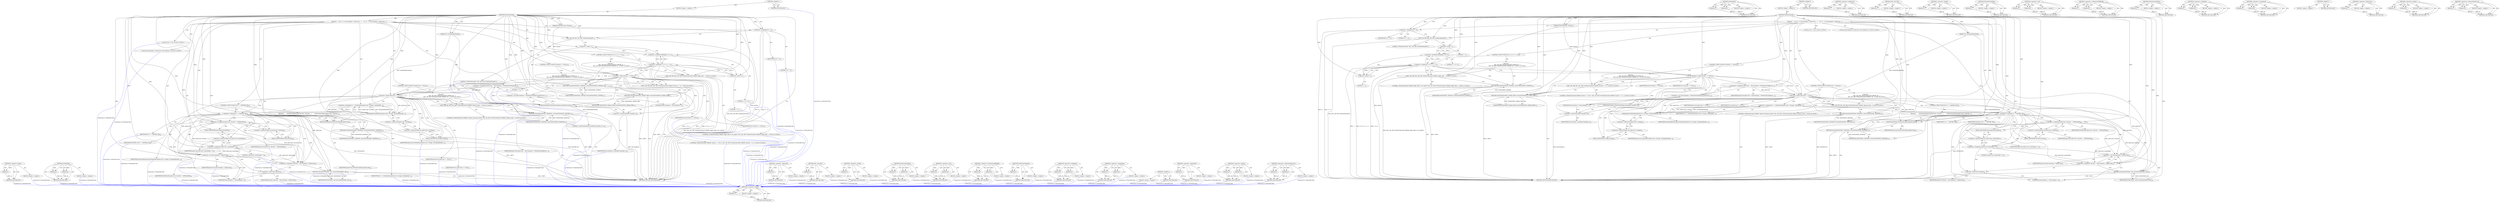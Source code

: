 digraph "&lt;operator&gt;.indirectFieldAccess" {
vulnerable_146 [label=<(METHOD,&lt;operator&gt;.minus)>];
vulnerable_147 [label=<(PARAM,p1)>];
vulnerable_148 [label=<(BLOCK,&lt;empty&gt;,&lt;empty&gt;)>];
vulnerable_149 [label=<(METHOD_RETURN,ANY)>];
vulnerable_168 [label=<(METHOD,h264bsdInit)>];
vulnerable_169 [label=<(PARAM,p1)>];
vulnerable_170 [label=<(PARAM,p2)>];
vulnerable_171 [label=<(BLOCK,&lt;empty&gt;,&lt;empty&gt;)>];
vulnerable_172 [label=<(METHOD_RETURN,ANY)>];
vulnerable_6 [label=<(METHOD,&lt;global&gt;)<SUB>1</SUB>>];
vulnerable_7 [label=<(BLOCK,&lt;empty&gt;,&lt;empty&gt;)<SUB>1</SUB>>];
vulnerable_8 [label=<(METHOD,H264SwDecInit)<SUB>1</SUB>>];
vulnerable_9 [label=<(PARAM,H264SwDecInst *decInst)<SUB>1</SUB>>];
vulnerable_10 [label=<(PARAM,u32 noOutputReordering)<SUB>1</SUB>>];
vulnerable_11 [label=<(BLOCK,{
    u32 rv = 0;

 decContainer_t *pDecCont;

...,{
    u32 rv = 0;

 decContainer_t *pDecCont;

...)<SUB>2</SUB>>];
vulnerable_12 [label="<(LOCAL,u32 rv: u32)<SUB>3</SUB>>"];
vulnerable_13 [label=<(&lt;operator&gt;.assignment,rv = 0)<SUB>3</SUB>>];
vulnerable_14 [label=<(IDENTIFIER,rv,rv = 0)<SUB>3</SUB>>];
vulnerable_15 [label=<(LITERAL,0,rv = 0)<SUB>3</SUB>>];
vulnerable_16 [label="<(LOCAL,decContainer_t* pDecCont: decContainer_t*)<SUB>5</SUB>>"];
vulnerable_17 [label=<(DEC_API_TRC,DEC_API_TRC(&quot;H264SwDecInit#&quot;))<SUB>7</SUB>>];
vulnerable_18 [label=<(LITERAL,&quot;H264SwDecInit#&quot;,DEC_API_TRC(&quot;H264SwDecInit#&quot;))<SUB>7</SUB>>];
vulnerable_19 [label=<(CONTROL_STRUCTURE,IF,if (((-1)&gt;&gt;1) != (-1)))<SUB>11</SUB>>];
vulnerable_20 [label=<(&lt;operator&gt;.notEquals,((-1)&gt;&gt;1) != (-1))<SUB>11</SUB>>];
vulnerable_21 [label=<(&lt;operator&gt;.arithmeticShiftRight,(-1)&gt;&gt;1)<SUB>11</SUB>>];
vulnerable_22 [label=<(&lt;operator&gt;.minus,-1)<SUB>11</SUB>>];
vulnerable_23 [label=<(LITERAL,1,-1)<SUB>11</SUB>>];
vulnerable_24 [label=<(LITERAL,1,(-1)&gt;&gt;1)<SUB>11</SUB>>];
vulnerable_25 [label=<(&lt;operator&gt;.minus,-1)<SUB>11</SUB>>];
vulnerable_26 [label=<(LITERAL,1,-1)<SUB>11</SUB>>];
vulnerable_27 [label="<(BLOCK,{
        DEC_API_TRC(&quot;H264SwDecInit# ERROR: Ri...,{
        DEC_API_TRC(&quot;H264SwDecInit# ERROR: Ri...)<SUB>12</SUB>>"];
vulnerable_28 [label="<(DEC_API_TRC,DEC_API_TRC(&quot;H264SwDecInit# ERROR: Right shift ...)<SUB>13</SUB>>"];
vulnerable_29 [label="<(LITERAL,&quot;H264SwDecInit# ERROR: Right shift is not signed&quot;,DEC_API_TRC(&quot;H264SwDecInit# ERROR: Right shift ...)<SUB>13</SUB>>"];
vulnerable_30 [label=<(RETURN,return(H264SWDEC_INITFAIL);,return(H264SWDEC_INITFAIL);)<SUB>14</SUB>>];
vulnerable_31 [label=<(IDENTIFIER,H264SWDEC_INITFAIL,return(H264SWDEC_INITFAIL);)<SUB>14</SUB>>];
vulnerable_32 [label=<(CONTROL_STRUCTURE,IF,if (decInst == NULL))<SUB>18</SUB>>];
vulnerable_33 [label=<(&lt;operator&gt;.equals,decInst == NULL)<SUB>18</SUB>>];
vulnerable_34 [label=<(IDENTIFIER,decInst,decInst == NULL)<SUB>18</SUB>>];
vulnerable_35 [label=<(IDENTIFIER,NULL,decInst == NULL)<SUB>18</SUB>>];
vulnerable_36 [label="<(BLOCK,{
        DEC_API_TRC(&quot;H264SwDecInit# ERROR: de...,{
        DEC_API_TRC(&quot;H264SwDecInit# ERROR: de...)<SUB>19</SUB>>"];
vulnerable_37 [label="<(DEC_API_TRC,DEC_API_TRC(&quot;H264SwDecInit# ERROR: decInst == N...)<SUB>20</SUB>>"];
vulnerable_38 [label="<(LITERAL,&quot;H264SwDecInit# ERROR: decInst == NULL&quot;,DEC_API_TRC(&quot;H264SwDecInit# ERROR: decInst == N...)<SUB>20</SUB>>"];
vulnerable_39 [label=<(RETURN,return(H264SWDEC_PARAM_ERR);,return(H264SWDEC_PARAM_ERR);)<SUB>22</SUB>>];
vulnerable_40 [label=<(IDENTIFIER,H264SWDEC_PARAM_ERR,return(H264SWDEC_PARAM_ERR);)<SUB>22</SUB>>];
vulnerable_41 [label=<(&lt;operator&gt;.assignment,pDecCont = (decContainer_t *)H264SwDecMalloc(si...)<SUB>25</SUB>>];
vulnerable_42 [label=<(IDENTIFIER,pDecCont,pDecCont = (decContainer_t *)H264SwDecMalloc(si...)<SUB>25</SUB>>];
vulnerable_43 [label=<(&lt;operator&gt;.cast,(decContainer_t *)H264SwDecMalloc(sizeof(decCon...)<SUB>25</SUB>>];
vulnerable_44 [label=<(UNKNOWN,decContainer_t *,decContainer_t *)<SUB>25</SUB>>];
vulnerable_45 [label=<(H264SwDecMalloc,H264SwDecMalloc(sizeof(decContainer_t)))<SUB>25</SUB>>];
vulnerable_46 [label=<(&lt;operator&gt;.sizeOf,sizeof(decContainer_t))<SUB>25</SUB>>];
vulnerable_47 [label=<(IDENTIFIER,decContainer_t,sizeof(decContainer_t))<SUB>25</SUB>>];
vulnerable_48 [label=<(CONTROL_STRUCTURE,IF,if (pDecCont == NULL))<SUB>27</SUB>>];
vulnerable_49 [label=<(&lt;operator&gt;.equals,pDecCont == NULL)<SUB>27</SUB>>];
vulnerable_50 [label=<(IDENTIFIER,pDecCont,pDecCont == NULL)<SUB>27</SUB>>];
vulnerable_51 [label=<(IDENTIFIER,NULL,pDecCont == NULL)<SUB>27</SUB>>];
vulnerable_52 [label="<(BLOCK,{
        DEC_API_TRC(&quot;H264SwDecInit# ERROR: Me...,{
        DEC_API_TRC(&quot;H264SwDecInit# ERROR: Me...)<SUB>28</SUB>>"];
vulnerable_53 [label="<(DEC_API_TRC,DEC_API_TRC(&quot;H264SwDecInit# ERROR: Memory alloc...)<SUB>29</SUB>>"];
vulnerable_54 [label="<(LITERAL,&quot;H264SwDecInit# ERROR: Memory allocation failed&quot;,DEC_API_TRC(&quot;H264SwDecInit# ERROR: Memory alloc...)<SUB>29</SUB>>"];
vulnerable_55 [label=<(RETURN,return(H264SWDEC_MEMFAIL);,return(H264SWDEC_MEMFAIL);)<SUB>30</SUB>>];
vulnerable_56 [label=<(IDENTIFIER,H264SWDEC_MEMFAIL,return(H264SWDEC_MEMFAIL);)<SUB>30</SUB>>];
vulnerable_57 [label=<(&lt;operator&gt;.assignment,rv = h264bsdInit(&amp;pDecCont-&gt;storage, noOutputRe...)<SUB>39</SUB>>];
vulnerable_58 [label=<(IDENTIFIER,rv,rv = h264bsdInit(&amp;pDecCont-&gt;storage, noOutputRe...)<SUB>39</SUB>>];
vulnerable_59 [label=<(h264bsdInit,h264bsdInit(&amp;pDecCont-&gt;storage, noOutputReorder...)<SUB>39</SUB>>];
vulnerable_60 [label=<(&lt;operator&gt;.addressOf,&amp;pDecCont-&gt;storage)<SUB>39</SUB>>];
vulnerable_61 [label=<(&lt;operator&gt;.indirectFieldAccess,pDecCont-&gt;storage)<SUB>39</SUB>>];
vulnerable_62 [label=<(IDENTIFIER,pDecCont,h264bsdInit(&amp;pDecCont-&gt;storage, noOutputReorder...)<SUB>39</SUB>>];
vulnerable_63 [label=<(FIELD_IDENTIFIER,storage,storage)<SUB>39</SUB>>];
vulnerable_64 [label=<(IDENTIFIER,noOutputReordering,h264bsdInit(&amp;pDecCont-&gt;storage, noOutputReorder...)<SUB>39</SUB>>];
vulnerable_65 [label=<(CONTROL_STRUCTURE,IF,if (rv != HANTRO_OK))<SUB>40</SUB>>];
vulnerable_66 [label=<(&lt;operator&gt;.notEquals,rv != HANTRO_OK)<SUB>40</SUB>>];
vulnerable_67 [label=<(IDENTIFIER,rv,rv != HANTRO_OK)<SUB>40</SUB>>];
vulnerable_68 [label=<(IDENTIFIER,HANTRO_OK,rv != HANTRO_OK)<SUB>40</SUB>>];
vulnerable_69 [label=<(BLOCK,{
        H264SwDecRelease(pDecCont);
 return(H...,{
        H264SwDecRelease(pDecCont);
 return(H...)<SUB>41</SUB>>];
vulnerable_70 [label=<(H264SwDecRelease,H264SwDecRelease(pDecCont))<SUB>42</SUB>>];
vulnerable_71 [label=<(IDENTIFIER,pDecCont,H264SwDecRelease(pDecCont))<SUB>42</SUB>>];
vulnerable_72 [label=<(RETURN,return(H264SWDEC_MEMFAIL);,return(H264SWDEC_MEMFAIL);)<SUB>43</SUB>>];
vulnerable_73 [label=<(IDENTIFIER,H264SWDEC_MEMFAIL,return(H264SWDEC_MEMFAIL);)<SUB>43</SUB>>];
vulnerable_74 [label=<(&lt;operator&gt;.assignment,pDecCont-&gt;decStat  = INITIALIZED)<SUB>46</SUB>>];
vulnerable_75 [label=<(&lt;operator&gt;.indirectFieldAccess,pDecCont-&gt;decStat)<SUB>46</SUB>>];
vulnerable_76 [label=<(IDENTIFIER,pDecCont,pDecCont-&gt;decStat  = INITIALIZED)<SUB>46</SUB>>];
vulnerable_77 [label=<(FIELD_IDENTIFIER,decStat,decStat)<SUB>46</SUB>>];
vulnerable_78 [label=<(IDENTIFIER,INITIALIZED,pDecCont-&gt;decStat  = INITIALIZED)<SUB>46</SUB>>];
vulnerable_79 [label=<(&lt;operator&gt;.assignment,pDecCont-&gt;picNumber = 0)<SUB>47</SUB>>];
vulnerable_80 [label=<(&lt;operator&gt;.indirectFieldAccess,pDecCont-&gt;picNumber)<SUB>47</SUB>>];
vulnerable_81 [label=<(IDENTIFIER,pDecCont,pDecCont-&gt;picNumber = 0)<SUB>47</SUB>>];
vulnerable_82 [label=<(FIELD_IDENTIFIER,picNumber,picNumber)<SUB>47</SUB>>];
vulnerable_83 [label=<(LITERAL,0,pDecCont-&gt;picNumber = 0)<SUB>47</SUB>>];
vulnerable_84 [label=<(&lt;operator&gt;.assignment,*decInst = (decContainer_t *)pDecCont)<SUB>54</SUB>>];
vulnerable_85 [label=<(&lt;operator&gt;.indirection,*decInst)<SUB>54</SUB>>];
vulnerable_86 [label=<(IDENTIFIER,decInst,*decInst = (decContainer_t *)pDecCont)<SUB>54</SUB>>];
vulnerable_87 [label=<(&lt;operator&gt;.cast,(decContainer_t *)pDecCont)<SUB>54</SUB>>];
vulnerable_88 [label=<(UNKNOWN,decContainer_t *,decContainer_t *)<SUB>54</SUB>>];
vulnerable_89 [label=<(IDENTIFIER,pDecCont,(decContainer_t *)pDecCont)<SUB>54</SUB>>];
vulnerable_90 [label=<(RETURN,return(H264SWDEC_OK);,return(H264SWDEC_OK);)<SUB>56</SUB>>];
vulnerable_91 [label=<(IDENTIFIER,H264SWDEC_OK,return(H264SWDEC_OK);)<SUB>56</SUB>>];
vulnerable_92 [label=<(METHOD_RETURN,H264SwDecRet)<SUB>1</SUB>>];
vulnerable_94 [label=<(METHOD_RETURN,ANY)<SUB>1</SUB>>];
vulnerable_173 [label=<(METHOD,&lt;operator&gt;.addressOf)>];
vulnerable_174 [label=<(PARAM,p1)>];
vulnerable_175 [label=<(BLOCK,&lt;empty&gt;,&lt;empty&gt;)>];
vulnerable_176 [label=<(METHOD_RETURN,ANY)>];
vulnerable_132 [label=<(METHOD,DEC_API_TRC)>];
vulnerable_133 [label=<(PARAM,p1)>];
vulnerable_134 [label=<(BLOCK,&lt;empty&gt;,&lt;empty&gt;)>];
vulnerable_135 [label=<(METHOD_RETURN,ANY)>];
vulnerable_164 [label=<(METHOD,&lt;operator&gt;.sizeOf)>];
vulnerable_165 [label=<(PARAM,p1)>];
vulnerable_166 [label=<(BLOCK,&lt;empty&gt;,&lt;empty&gt;)>];
vulnerable_167 [label=<(METHOD_RETURN,ANY)>];
vulnerable_160 [label=<(METHOD,H264SwDecMalloc)>];
vulnerable_161 [label=<(PARAM,p1)>];
vulnerable_162 [label=<(BLOCK,&lt;empty&gt;,&lt;empty&gt;)>];
vulnerable_163 [label=<(METHOD_RETURN,ANY)>];
vulnerable_155 [label=<(METHOD,&lt;operator&gt;.cast)>];
vulnerable_156 [label=<(PARAM,p1)>];
vulnerable_157 [label=<(PARAM,p2)>];
vulnerable_158 [label=<(BLOCK,&lt;empty&gt;,&lt;empty&gt;)>];
vulnerable_159 [label=<(METHOD_RETURN,ANY)>];
vulnerable_141 [label=<(METHOD,&lt;operator&gt;.arithmeticShiftRight)>];
vulnerable_142 [label=<(PARAM,p1)>];
vulnerable_143 [label=<(PARAM,p2)>];
vulnerable_144 [label=<(BLOCK,&lt;empty&gt;,&lt;empty&gt;)>];
vulnerable_145 [label=<(METHOD_RETURN,ANY)>];
vulnerable_182 [label=<(METHOD,H264SwDecRelease)>];
vulnerable_183 [label=<(PARAM,p1)>];
vulnerable_184 [label=<(BLOCK,&lt;empty&gt;,&lt;empty&gt;)>];
vulnerable_185 [label=<(METHOD_RETURN,ANY)>];
vulnerable_136 [label=<(METHOD,&lt;operator&gt;.notEquals)>];
vulnerable_137 [label=<(PARAM,p1)>];
vulnerable_138 [label=<(PARAM,p2)>];
vulnerable_139 [label=<(BLOCK,&lt;empty&gt;,&lt;empty&gt;)>];
vulnerable_140 [label=<(METHOD_RETURN,ANY)>];
vulnerable_127 [label=<(METHOD,&lt;operator&gt;.assignment)>];
vulnerable_128 [label=<(PARAM,p1)>];
vulnerable_129 [label=<(PARAM,p2)>];
vulnerable_130 [label=<(BLOCK,&lt;empty&gt;,&lt;empty&gt;)>];
vulnerable_131 [label=<(METHOD_RETURN,ANY)>];
vulnerable_121 [label=<(METHOD,&lt;global&gt;)<SUB>1</SUB>>];
vulnerable_122 [label=<(BLOCK,&lt;empty&gt;,&lt;empty&gt;)>];
vulnerable_123 [label=<(METHOD_RETURN,ANY)>];
vulnerable_186 [label=<(METHOD,&lt;operator&gt;.indirection)>];
vulnerable_187 [label=<(PARAM,p1)>];
vulnerable_188 [label=<(BLOCK,&lt;empty&gt;,&lt;empty&gt;)>];
vulnerable_189 [label=<(METHOD_RETURN,ANY)>];
vulnerable_150 [label=<(METHOD,&lt;operator&gt;.equals)>];
vulnerable_151 [label=<(PARAM,p1)>];
vulnerable_152 [label=<(PARAM,p2)>];
vulnerable_153 [label=<(BLOCK,&lt;empty&gt;,&lt;empty&gt;)>];
vulnerable_154 [label=<(METHOD_RETURN,ANY)>];
vulnerable_177 [label=<(METHOD,&lt;operator&gt;.indirectFieldAccess)>];
vulnerable_178 [label=<(PARAM,p1)>];
vulnerable_179 [label=<(PARAM,p2)>];
vulnerable_180 [label=<(BLOCK,&lt;empty&gt;,&lt;empty&gt;)>];
vulnerable_181 [label=<(METHOD_RETURN,ANY)>];
fixed_147 [label=<(METHOD,&lt;operator&gt;.minus)>];
fixed_148 [label=<(PARAM,p1)>];
fixed_149 [label=<(BLOCK,&lt;empty&gt;,&lt;empty&gt;)>];
fixed_150 [label=<(METHOD_RETURN,ANY)>];
fixed_170 [label=<(METHOD,h264bsdInit)>];
fixed_171 [label=<(PARAM,p1)>];
fixed_172 [label=<(PARAM,p2)>];
fixed_173 [label=<(BLOCK,&lt;empty&gt;,&lt;empty&gt;)>];
fixed_174 [label=<(METHOD_RETURN,ANY)>];
fixed_6 [label=<(METHOD,&lt;global&gt;)<SUB>1</SUB>>];
fixed_7 [label=<(BLOCK,&lt;empty&gt;,&lt;empty&gt;)<SUB>1</SUB>>];
fixed_8 [label=<(METHOD,H264SwDecInit)<SUB>1</SUB>>];
fixed_9 [label=<(PARAM,H264SwDecInst *decInst)<SUB>1</SUB>>];
fixed_10 [label=<(PARAM,u32 noOutputReordering)<SUB>1</SUB>>];
fixed_11 [label=<(BLOCK,{
    u32 rv = 0;

 decContainer_t *pDecCont;

...,{
    u32 rv = 0;

 decContainer_t *pDecCont;

...)<SUB>2</SUB>>];
fixed_12 [label="<(LOCAL,u32 rv: u32)<SUB>3</SUB>>"];
fixed_13 [label=<(&lt;operator&gt;.assignment,rv = 0)<SUB>3</SUB>>];
fixed_14 [label=<(IDENTIFIER,rv,rv = 0)<SUB>3</SUB>>];
fixed_15 [label=<(LITERAL,0,rv = 0)<SUB>3</SUB>>];
fixed_16 [label="<(LOCAL,decContainer_t* pDecCont: decContainer_t*)<SUB>5</SUB>>"];
fixed_17 [label=<(DEC_API_TRC,DEC_API_TRC(&quot;H264SwDecInit#&quot;))<SUB>7</SUB>>];
fixed_18 [label=<(LITERAL,&quot;H264SwDecInit#&quot;,DEC_API_TRC(&quot;H264SwDecInit#&quot;))<SUB>7</SUB>>];
fixed_19 [label=<(CONTROL_STRUCTURE,IF,if (((-1)&gt;&gt;1) != (-1)))<SUB>11</SUB>>];
fixed_20 [label=<(&lt;operator&gt;.notEquals,((-1)&gt;&gt;1) != (-1))<SUB>11</SUB>>];
fixed_21 [label=<(&lt;operator&gt;.arithmeticShiftRight,(-1)&gt;&gt;1)<SUB>11</SUB>>];
fixed_22 [label=<(&lt;operator&gt;.minus,-1)<SUB>11</SUB>>];
fixed_23 [label=<(LITERAL,1,-1)<SUB>11</SUB>>];
fixed_24 [label=<(LITERAL,1,(-1)&gt;&gt;1)<SUB>11</SUB>>];
fixed_25 [label=<(&lt;operator&gt;.minus,-1)<SUB>11</SUB>>];
fixed_26 [label=<(LITERAL,1,-1)<SUB>11</SUB>>];
fixed_27 [label="<(BLOCK,{
        DEC_API_TRC(&quot;H264SwDecInit# ERROR: Ri...,{
        DEC_API_TRC(&quot;H264SwDecInit# ERROR: Ri...)<SUB>12</SUB>>"];
fixed_28 [label="<(DEC_API_TRC,DEC_API_TRC(&quot;H264SwDecInit# ERROR: Right shift ...)<SUB>13</SUB>>"];
fixed_29 [label="<(LITERAL,&quot;H264SwDecInit# ERROR: Right shift is not signed&quot;,DEC_API_TRC(&quot;H264SwDecInit# ERROR: Right shift ...)<SUB>13</SUB>>"];
fixed_30 [label=<(RETURN,return(H264SWDEC_INITFAIL);,return(H264SWDEC_INITFAIL);)<SUB>14</SUB>>];
fixed_31 [label=<(IDENTIFIER,H264SWDEC_INITFAIL,return(H264SWDEC_INITFAIL);)<SUB>14</SUB>>];
fixed_32 [label=<(CONTROL_STRUCTURE,IF,if (decInst == NULL))<SUB>18</SUB>>];
fixed_33 [label=<(&lt;operator&gt;.equals,decInst == NULL)<SUB>18</SUB>>];
fixed_34 [label=<(IDENTIFIER,decInst,decInst == NULL)<SUB>18</SUB>>];
fixed_35 [label=<(IDENTIFIER,NULL,decInst == NULL)<SUB>18</SUB>>];
fixed_36 [label="<(BLOCK,{
        DEC_API_TRC(&quot;H264SwDecInit# ERROR: de...,{
        DEC_API_TRC(&quot;H264SwDecInit# ERROR: de...)<SUB>19</SUB>>"];
fixed_37 [label="<(DEC_API_TRC,DEC_API_TRC(&quot;H264SwDecInit# ERROR: decInst == N...)<SUB>20</SUB>>"];
fixed_38 [label="<(LITERAL,&quot;H264SwDecInit# ERROR: decInst == NULL&quot;,DEC_API_TRC(&quot;H264SwDecInit# ERROR: decInst == N...)<SUB>20</SUB>>"];
fixed_39 [label=<(RETURN,return(H264SWDEC_PARAM_ERR);,return(H264SWDEC_PARAM_ERR);)<SUB>22</SUB>>];
fixed_40 [label=<(IDENTIFIER,H264SWDEC_PARAM_ERR,return(H264SWDEC_PARAM_ERR);)<SUB>22</SUB>>];
fixed_41 [label=<(&lt;operator&gt;.assignment,pDecCont = (decContainer_t *)H264SwDecMalloc(si...)<SUB>25</SUB>>];
fixed_42 [label=<(IDENTIFIER,pDecCont,pDecCont = (decContainer_t *)H264SwDecMalloc(si...)<SUB>25</SUB>>];
fixed_43 [label=<(&lt;operator&gt;.cast,(decContainer_t *)H264SwDecMalloc(sizeof(decCon...)<SUB>25</SUB>>];
fixed_44 [label=<(UNKNOWN,decContainer_t *,decContainer_t *)<SUB>25</SUB>>];
fixed_45 [label=<(H264SwDecMalloc,H264SwDecMalloc(sizeof(decContainer_t), 1))<SUB>25</SUB>>];
fixed_46 [label=<(&lt;operator&gt;.sizeOf,sizeof(decContainer_t))<SUB>25</SUB>>];
fixed_47 [label=<(IDENTIFIER,decContainer_t,sizeof(decContainer_t))<SUB>25</SUB>>];
fixed_48 [label=<(LITERAL,1,H264SwDecMalloc(sizeof(decContainer_t), 1))<SUB>25</SUB>>];
fixed_49 [label=<(CONTROL_STRUCTURE,IF,if (pDecCont == NULL))<SUB>27</SUB>>];
fixed_50 [label=<(&lt;operator&gt;.equals,pDecCont == NULL)<SUB>27</SUB>>];
fixed_51 [label=<(IDENTIFIER,pDecCont,pDecCont == NULL)<SUB>27</SUB>>];
fixed_52 [label=<(IDENTIFIER,NULL,pDecCont == NULL)<SUB>27</SUB>>];
fixed_53 [label="<(BLOCK,{
        DEC_API_TRC(&quot;H264SwDecInit# ERROR: Me...,{
        DEC_API_TRC(&quot;H264SwDecInit# ERROR: Me...)<SUB>28</SUB>>"];
fixed_54 [label="<(DEC_API_TRC,DEC_API_TRC(&quot;H264SwDecInit# ERROR: Memory alloc...)<SUB>29</SUB>>"];
fixed_55 [label="<(LITERAL,&quot;H264SwDecInit# ERROR: Memory allocation failed&quot;,DEC_API_TRC(&quot;H264SwDecInit# ERROR: Memory alloc...)<SUB>29</SUB>>"];
fixed_56 [label=<(RETURN,return(H264SWDEC_MEMFAIL);,return(H264SWDEC_MEMFAIL);)<SUB>30</SUB>>];
fixed_57 [label=<(IDENTIFIER,H264SWDEC_MEMFAIL,return(H264SWDEC_MEMFAIL);)<SUB>30</SUB>>];
fixed_58 [label=<(&lt;operator&gt;.assignment,rv = h264bsdInit(&amp;pDecCont-&gt;storage, noOutputRe...)<SUB>39</SUB>>];
fixed_59 [label=<(IDENTIFIER,rv,rv = h264bsdInit(&amp;pDecCont-&gt;storage, noOutputRe...)<SUB>39</SUB>>];
fixed_60 [label=<(h264bsdInit,h264bsdInit(&amp;pDecCont-&gt;storage, noOutputReorder...)<SUB>39</SUB>>];
fixed_61 [label=<(&lt;operator&gt;.addressOf,&amp;pDecCont-&gt;storage)<SUB>39</SUB>>];
fixed_62 [label=<(&lt;operator&gt;.indirectFieldAccess,pDecCont-&gt;storage)<SUB>39</SUB>>];
fixed_63 [label=<(IDENTIFIER,pDecCont,h264bsdInit(&amp;pDecCont-&gt;storage, noOutputReorder...)<SUB>39</SUB>>];
fixed_64 [label=<(FIELD_IDENTIFIER,storage,storage)<SUB>39</SUB>>];
fixed_65 [label=<(IDENTIFIER,noOutputReordering,h264bsdInit(&amp;pDecCont-&gt;storage, noOutputReorder...)<SUB>39</SUB>>];
fixed_66 [label=<(CONTROL_STRUCTURE,IF,if (rv != HANTRO_OK))<SUB>40</SUB>>];
fixed_67 [label=<(&lt;operator&gt;.notEquals,rv != HANTRO_OK)<SUB>40</SUB>>];
fixed_68 [label=<(IDENTIFIER,rv,rv != HANTRO_OK)<SUB>40</SUB>>];
fixed_69 [label=<(IDENTIFIER,HANTRO_OK,rv != HANTRO_OK)<SUB>40</SUB>>];
fixed_70 [label=<(BLOCK,{
        H264SwDecRelease(pDecCont);
 return(H...,{
        H264SwDecRelease(pDecCont);
 return(H...)<SUB>41</SUB>>];
fixed_71 [label=<(H264SwDecRelease,H264SwDecRelease(pDecCont))<SUB>42</SUB>>];
fixed_72 [label=<(IDENTIFIER,pDecCont,H264SwDecRelease(pDecCont))<SUB>42</SUB>>];
fixed_73 [label=<(RETURN,return(H264SWDEC_MEMFAIL);,return(H264SWDEC_MEMFAIL);)<SUB>43</SUB>>];
fixed_74 [label=<(IDENTIFIER,H264SWDEC_MEMFAIL,return(H264SWDEC_MEMFAIL);)<SUB>43</SUB>>];
fixed_75 [label=<(&lt;operator&gt;.assignment,pDecCont-&gt;decStat  = INITIALIZED)<SUB>46</SUB>>];
fixed_76 [label=<(&lt;operator&gt;.indirectFieldAccess,pDecCont-&gt;decStat)<SUB>46</SUB>>];
fixed_77 [label=<(IDENTIFIER,pDecCont,pDecCont-&gt;decStat  = INITIALIZED)<SUB>46</SUB>>];
fixed_78 [label=<(FIELD_IDENTIFIER,decStat,decStat)<SUB>46</SUB>>];
fixed_79 [label=<(IDENTIFIER,INITIALIZED,pDecCont-&gt;decStat  = INITIALIZED)<SUB>46</SUB>>];
fixed_80 [label=<(&lt;operator&gt;.assignment,pDecCont-&gt;picNumber = 0)<SUB>47</SUB>>];
fixed_81 [label=<(&lt;operator&gt;.indirectFieldAccess,pDecCont-&gt;picNumber)<SUB>47</SUB>>];
fixed_82 [label=<(IDENTIFIER,pDecCont,pDecCont-&gt;picNumber = 0)<SUB>47</SUB>>];
fixed_83 [label=<(FIELD_IDENTIFIER,picNumber,picNumber)<SUB>47</SUB>>];
fixed_84 [label=<(LITERAL,0,pDecCont-&gt;picNumber = 0)<SUB>47</SUB>>];
fixed_85 [label=<(&lt;operator&gt;.assignment,*decInst = (decContainer_t *)pDecCont)<SUB>54</SUB>>];
fixed_86 [label=<(&lt;operator&gt;.indirection,*decInst)<SUB>54</SUB>>];
fixed_87 [label=<(IDENTIFIER,decInst,*decInst = (decContainer_t *)pDecCont)<SUB>54</SUB>>];
fixed_88 [label=<(&lt;operator&gt;.cast,(decContainer_t *)pDecCont)<SUB>54</SUB>>];
fixed_89 [label=<(UNKNOWN,decContainer_t *,decContainer_t *)<SUB>54</SUB>>];
fixed_90 [label=<(IDENTIFIER,pDecCont,(decContainer_t *)pDecCont)<SUB>54</SUB>>];
fixed_91 [label=<(RETURN,return(H264SWDEC_OK);,return(H264SWDEC_OK);)<SUB>56</SUB>>];
fixed_92 [label=<(IDENTIFIER,H264SWDEC_OK,return(H264SWDEC_OK);)<SUB>56</SUB>>];
fixed_93 [label=<(METHOD_RETURN,H264SwDecRet)<SUB>1</SUB>>];
fixed_95 [label=<(METHOD_RETURN,ANY)<SUB>1</SUB>>];
fixed_175 [label=<(METHOD,&lt;operator&gt;.addressOf)>];
fixed_176 [label=<(PARAM,p1)>];
fixed_177 [label=<(BLOCK,&lt;empty&gt;,&lt;empty&gt;)>];
fixed_178 [label=<(METHOD_RETURN,ANY)>];
fixed_133 [label=<(METHOD,DEC_API_TRC)>];
fixed_134 [label=<(PARAM,p1)>];
fixed_135 [label=<(BLOCK,&lt;empty&gt;,&lt;empty&gt;)>];
fixed_136 [label=<(METHOD_RETURN,ANY)>];
fixed_166 [label=<(METHOD,&lt;operator&gt;.sizeOf)>];
fixed_167 [label=<(PARAM,p1)>];
fixed_168 [label=<(BLOCK,&lt;empty&gt;,&lt;empty&gt;)>];
fixed_169 [label=<(METHOD_RETURN,ANY)>];
fixed_161 [label=<(METHOD,H264SwDecMalloc)>];
fixed_162 [label=<(PARAM,p1)>];
fixed_163 [label=<(PARAM,p2)>];
fixed_164 [label=<(BLOCK,&lt;empty&gt;,&lt;empty&gt;)>];
fixed_165 [label=<(METHOD_RETURN,ANY)>];
fixed_156 [label=<(METHOD,&lt;operator&gt;.cast)>];
fixed_157 [label=<(PARAM,p1)>];
fixed_158 [label=<(PARAM,p2)>];
fixed_159 [label=<(BLOCK,&lt;empty&gt;,&lt;empty&gt;)>];
fixed_160 [label=<(METHOD_RETURN,ANY)>];
fixed_142 [label=<(METHOD,&lt;operator&gt;.arithmeticShiftRight)>];
fixed_143 [label=<(PARAM,p1)>];
fixed_144 [label=<(PARAM,p2)>];
fixed_145 [label=<(BLOCK,&lt;empty&gt;,&lt;empty&gt;)>];
fixed_146 [label=<(METHOD_RETURN,ANY)>];
fixed_184 [label=<(METHOD,H264SwDecRelease)>];
fixed_185 [label=<(PARAM,p1)>];
fixed_186 [label=<(BLOCK,&lt;empty&gt;,&lt;empty&gt;)>];
fixed_187 [label=<(METHOD_RETURN,ANY)>];
fixed_137 [label=<(METHOD,&lt;operator&gt;.notEquals)>];
fixed_138 [label=<(PARAM,p1)>];
fixed_139 [label=<(PARAM,p2)>];
fixed_140 [label=<(BLOCK,&lt;empty&gt;,&lt;empty&gt;)>];
fixed_141 [label=<(METHOD_RETURN,ANY)>];
fixed_128 [label=<(METHOD,&lt;operator&gt;.assignment)>];
fixed_129 [label=<(PARAM,p1)>];
fixed_130 [label=<(PARAM,p2)>];
fixed_131 [label=<(BLOCK,&lt;empty&gt;,&lt;empty&gt;)>];
fixed_132 [label=<(METHOD_RETURN,ANY)>];
fixed_122 [label=<(METHOD,&lt;global&gt;)<SUB>1</SUB>>];
fixed_123 [label=<(BLOCK,&lt;empty&gt;,&lt;empty&gt;)>];
fixed_124 [label=<(METHOD_RETURN,ANY)>];
fixed_188 [label=<(METHOD,&lt;operator&gt;.indirection)>];
fixed_189 [label=<(PARAM,p1)>];
fixed_190 [label=<(BLOCK,&lt;empty&gt;,&lt;empty&gt;)>];
fixed_191 [label=<(METHOD_RETURN,ANY)>];
fixed_151 [label=<(METHOD,&lt;operator&gt;.equals)>];
fixed_152 [label=<(PARAM,p1)>];
fixed_153 [label=<(PARAM,p2)>];
fixed_154 [label=<(BLOCK,&lt;empty&gt;,&lt;empty&gt;)>];
fixed_155 [label=<(METHOD_RETURN,ANY)>];
fixed_179 [label=<(METHOD,&lt;operator&gt;.indirectFieldAccess)>];
fixed_180 [label=<(PARAM,p1)>];
fixed_181 [label=<(PARAM,p2)>];
fixed_182 [label=<(BLOCK,&lt;empty&gt;,&lt;empty&gt;)>];
fixed_183 [label=<(METHOD_RETURN,ANY)>];
vulnerable_146 -> vulnerable_147  [key=0, label="AST: "];
vulnerable_146 -> vulnerable_147  [key=1, label="DDG: "];
vulnerable_146 -> vulnerable_148  [key=0, label="AST: "];
vulnerable_146 -> vulnerable_149  [key=0, label="AST: "];
vulnerable_146 -> vulnerable_149  [key=1, label="CFG: "];
vulnerable_147 -> vulnerable_149  [key=0, label="DDG: p1"];
vulnerable_168 -> vulnerable_169  [key=0, label="AST: "];
vulnerable_168 -> vulnerable_169  [key=1, label="DDG: "];
vulnerable_168 -> vulnerable_171  [key=0, label="AST: "];
vulnerable_168 -> vulnerable_170  [key=0, label="AST: "];
vulnerable_168 -> vulnerable_170  [key=1, label="DDG: "];
vulnerable_168 -> vulnerable_172  [key=0, label="AST: "];
vulnerable_168 -> vulnerable_172  [key=1, label="CFG: "];
vulnerable_169 -> vulnerable_172  [key=0, label="DDG: p1"];
vulnerable_170 -> vulnerable_172  [key=0, label="DDG: p2"];
vulnerable_6 -> vulnerable_7  [key=0, label="AST: "];
vulnerable_6 -> vulnerable_94  [key=0, label="AST: "];
vulnerable_6 -> vulnerable_94  [key=1, label="CFG: "];
vulnerable_7 -> vulnerable_8  [key=0, label="AST: "];
vulnerable_8 -> vulnerable_9  [key=0, label="AST: "];
vulnerable_8 -> vulnerable_9  [key=1, label="DDG: "];
vulnerable_8 -> vulnerable_10  [key=0, label="AST: "];
vulnerable_8 -> vulnerable_10  [key=1, label="DDG: "];
vulnerable_8 -> vulnerable_11  [key=0, label="AST: "];
vulnerable_8 -> vulnerable_92  [key=0, label="AST: "];
vulnerable_8 -> vulnerable_13  [key=0, label="CFG: "];
vulnerable_8 -> vulnerable_13  [key=1, label="DDG: "];
vulnerable_8 -> vulnerable_74  [key=0, label="DDG: "];
vulnerable_8 -> vulnerable_79  [key=0, label="DDG: "];
vulnerable_8 -> vulnerable_84  [key=0, label="DDG: "];
vulnerable_8 -> vulnerable_90  [key=0, label="DDG: "];
vulnerable_8 -> vulnerable_17  [key=0, label="DDG: "];
vulnerable_8 -> vulnerable_91  [key=0, label="DDG: "];
vulnerable_8 -> vulnerable_30  [key=0, label="DDG: "];
vulnerable_8 -> vulnerable_33  [key=0, label="DDG: "];
vulnerable_8 -> vulnerable_39  [key=0, label="DDG: "];
vulnerable_8 -> vulnerable_49  [key=0, label="DDG: "];
vulnerable_8 -> vulnerable_55  [key=0, label="DDG: "];
vulnerable_8 -> vulnerable_59  [key=0, label="DDG: "];
vulnerable_8 -> vulnerable_66  [key=0, label="DDG: "];
vulnerable_8 -> vulnerable_72  [key=0, label="DDG: "];
vulnerable_8 -> vulnerable_87  [key=0, label="DDG: "];
vulnerable_8 -> vulnerable_21  [key=0, label="DDG: "];
vulnerable_8 -> vulnerable_25  [key=0, label="DDG: "];
vulnerable_8 -> vulnerable_28  [key=0, label="DDG: "];
vulnerable_8 -> vulnerable_31  [key=0, label="DDG: "];
vulnerable_8 -> vulnerable_37  [key=0, label="DDG: "];
vulnerable_8 -> vulnerable_40  [key=0, label="DDG: "];
vulnerable_8 -> vulnerable_53  [key=0, label="DDG: "];
vulnerable_8 -> vulnerable_56  [key=0, label="DDG: "];
vulnerable_8 -> vulnerable_70  [key=0, label="DDG: "];
vulnerable_8 -> vulnerable_73  [key=0, label="DDG: "];
vulnerable_8 -> vulnerable_22  [key=0, label="DDG: "];
vulnerable_9 -> vulnerable_92  [key=0, label="DDG: decInst"];
vulnerable_9 -> vulnerable_33  [key=0, label="DDG: decInst"];
vulnerable_10 -> vulnerable_92  [key=0, label="DDG: noOutputReordering"];
vulnerable_10 -> vulnerable_59  [key=0, label="DDG: noOutputReordering"];
vulnerable_11 -> vulnerable_12  [key=0, label="AST: "];
vulnerable_11 -> vulnerable_13  [key=0, label="AST: "];
vulnerable_11 -> vulnerable_16  [key=0, label="AST: "];
vulnerable_11 -> vulnerable_17  [key=0, label="AST: "];
vulnerable_11 -> vulnerable_19  [key=0, label="AST: "];
vulnerable_11 -> vulnerable_32  [key=0, label="AST: "];
vulnerable_11 -> vulnerable_41  [key=0, label="AST: "];
vulnerable_11 -> vulnerable_48  [key=0, label="AST: "];
vulnerable_11 -> vulnerable_57  [key=0, label="AST: "];
vulnerable_11 -> vulnerable_65  [key=0, label="AST: "];
vulnerable_11 -> vulnerable_74  [key=0, label="AST: "];
vulnerable_11 -> vulnerable_79  [key=0, label="AST: "];
vulnerable_11 -> vulnerable_84  [key=0, label="AST: "];
vulnerable_11 -> vulnerable_90  [key=0, label="AST: "];
vulnerable_13 -> vulnerable_14  [key=0, label="AST: "];
vulnerable_13 -> vulnerable_15  [key=0, label="AST: "];
vulnerable_13 -> vulnerable_17  [key=0, label="CFG: "];
vulnerable_13 -> vulnerable_92  [key=0, label="DDG: rv"];
vulnerable_13 -> vulnerable_92  [key=1, label="DDG: rv = 0"];
vulnerable_17 -> vulnerable_18  [key=0, label="AST: "];
vulnerable_17 -> vulnerable_22  [key=0, label="CFG: "];
vulnerable_17 -> vulnerable_92  [key=0, label="DDG: DEC_API_TRC(&quot;H264SwDecInit#&quot;)"];
vulnerable_19 -> vulnerable_20  [key=0, label="AST: "];
vulnerable_19 -> vulnerable_27  [key=0, label="AST: "];
vulnerable_20 -> vulnerable_21  [key=0, label="AST: "];
vulnerable_20 -> vulnerable_25  [key=0, label="AST: "];
vulnerable_20 -> vulnerable_28  [key=0, label="CFG: "];
vulnerable_20 -> vulnerable_28  [key=1, label="CDG: "];
vulnerable_20 -> vulnerable_33  [key=0, label="CFG: "];
vulnerable_20 -> vulnerable_33  [key=1, label="CDG: "];
vulnerable_20 -> vulnerable_92  [key=0, label="DDG: (-1)&gt;&gt;1"];
vulnerable_20 -> vulnerable_92  [key=1, label="DDG: -1"];
vulnerable_20 -> vulnerable_92  [key=2, label="DDG: ((-1)&gt;&gt;1) != (-1)"];
vulnerable_20 -> vulnerable_30  [key=0, label="CDG: "];
vulnerable_21 -> vulnerable_22  [key=0, label="AST: "];
vulnerable_21 -> vulnerable_24  [key=0, label="AST: "];
vulnerable_21 -> vulnerable_25  [key=0, label="CFG: "];
vulnerable_21 -> vulnerable_20  [key=0, label="DDG: -1"];
vulnerable_21 -> vulnerable_20  [key=1, label="DDG: 1"];
vulnerable_22 -> vulnerable_23  [key=0, label="AST: "];
vulnerable_22 -> vulnerable_21  [key=0, label="CFG: "];
vulnerable_22 -> vulnerable_21  [key=1, label="DDG: 1"];
vulnerable_25 -> vulnerable_26  [key=0, label="AST: "];
vulnerable_25 -> vulnerable_20  [key=0, label="CFG: "];
vulnerable_25 -> vulnerable_20  [key=1, label="DDG: 1"];
vulnerable_27 -> vulnerable_28  [key=0, label="AST: "];
vulnerable_27 -> vulnerable_30  [key=0, label="AST: "];
vulnerable_28 -> vulnerable_29  [key=0, label="AST: "];
vulnerable_28 -> vulnerable_30  [key=0, label="CFG: "];
vulnerable_28 -> vulnerable_92  [key=0, label="DDG: DEC_API_TRC(&quot;H264SwDecInit# ERROR: Right shift is not signed&quot;)"];
vulnerable_30 -> vulnerable_31  [key=0, label="AST: "];
vulnerable_30 -> vulnerable_92  [key=0, label="CFG: "];
vulnerable_30 -> vulnerable_92  [key=1, label="DDG: &lt;RET&gt;"];
vulnerable_31 -> vulnerable_30  [key=0, label="DDG: H264SWDEC_INITFAIL"];
vulnerable_32 -> vulnerable_33  [key=0, label="AST: "];
vulnerable_32 -> vulnerable_36  [key=0, label="AST: "];
vulnerable_33 -> vulnerable_34  [key=0, label="AST: "];
vulnerable_33 -> vulnerable_35  [key=0, label="AST: "];
vulnerable_33 -> vulnerable_37  [key=0, label="CFG: "];
vulnerable_33 -> vulnerable_37  [key=1, label="CDG: "];
vulnerable_33 -> vulnerable_44  [key=0, label="CFG: "];
vulnerable_33 -> vulnerable_44  [key=1, label="CDG: "];
vulnerable_33 -> vulnerable_49  [key=0, label="DDG: NULL"];
vulnerable_33 -> vulnerable_49  [key=1, label="CDG: "];
vulnerable_33 -> vulnerable_46  [key=0, label="CDG: "];
vulnerable_33 -> vulnerable_45  [key=0, label="CDG: "];
vulnerable_33 -> vulnerable_43  [key=0, label="CDG: "];
vulnerable_33 -> vulnerable_41  [key=0, label="CDG: "];
vulnerable_33 -> vulnerable_39  [key=0, label="CDG: "];
vulnerable_36 -> vulnerable_37  [key=0, label="AST: "];
vulnerable_36 -> vulnerable_39  [key=0, label="AST: "];
vulnerable_37 -> vulnerable_38  [key=0, label="AST: "];
vulnerable_37 -> vulnerable_39  [key=0, label="CFG: "];
vulnerable_39 -> vulnerable_40  [key=0, label="AST: "];
vulnerable_39 -> vulnerable_92  [key=0, label="CFG: "];
vulnerable_39 -> vulnerable_92  [key=1, label="DDG: &lt;RET&gt;"];
vulnerable_40 -> vulnerable_39  [key=0, label="DDG: H264SWDEC_PARAM_ERR"];
vulnerable_41 -> vulnerable_42  [key=0, label="AST: "];
vulnerable_41 -> vulnerable_43  [key=0, label="AST: "];
vulnerable_41 -> vulnerable_49  [key=0, label="CFG: "];
vulnerable_41 -> vulnerable_49  [key=1, label="DDG: pDecCont"];
vulnerable_43 -> vulnerable_44  [key=0, label="AST: "];
vulnerable_43 -> vulnerable_45  [key=0, label="AST: "];
vulnerable_43 -> vulnerable_41  [key=0, label="CFG: "];
vulnerable_44 -> vulnerable_46  [key=0, label="CFG: "];
vulnerable_45 -> vulnerable_46  [key=0, label="AST: "];
vulnerable_45 -> vulnerable_43  [key=0, label="CFG: "];
vulnerable_46 -> vulnerable_47  [key=0, label="AST: "];
vulnerable_46 -> vulnerable_45  [key=0, label="CFG: "];
vulnerable_46 -> vulnerable_92  [key=0, label="DDG: decContainer_t"];
vulnerable_48 -> vulnerable_49  [key=0, label="AST: "];
vulnerable_48 -> vulnerable_52  [key=0, label="AST: "];
vulnerable_49 -> vulnerable_50  [key=0, label="AST: "];
vulnerable_49 -> vulnerable_51  [key=0, label="AST: "];
vulnerable_49 -> vulnerable_53  [key=0, label="CFG: "];
vulnerable_49 -> vulnerable_53  [key=1, label="CDG: "];
vulnerable_49 -> vulnerable_63  [key=0, label="CFG: "];
vulnerable_49 -> vulnerable_63  [key=1, label="CDG: "];
vulnerable_49 -> vulnerable_84  [key=0, label="DDG: pDecCont"];
vulnerable_49 -> vulnerable_59  [key=0, label="DDG: pDecCont"];
vulnerable_49 -> vulnerable_59  [key=1, label="CDG: "];
vulnerable_49 -> vulnerable_87  [key=0, label="DDG: pDecCont"];
vulnerable_49 -> vulnerable_70  [key=0, label="DDG: pDecCont"];
vulnerable_49 -> vulnerable_60  [key=0, label="CDG: "];
vulnerable_49 -> vulnerable_57  [key=0, label="CDG: "];
vulnerable_49 -> vulnerable_66  [key=0, label="CDG: "];
vulnerable_49 -> vulnerable_61  [key=0, label="CDG: "];
vulnerable_49 -> vulnerable_55  [key=0, label="CDG: "];
vulnerable_52 -> vulnerable_53  [key=0, label="AST: "];
vulnerable_52 -> vulnerable_55  [key=0, label="AST: "];
vulnerable_53 -> vulnerable_54  [key=0, label="AST: "];
vulnerable_53 -> vulnerable_55  [key=0, label="CFG: "];
vulnerable_55 -> vulnerable_56  [key=0, label="AST: "];
vulnerable_55 -> vulnerable_92  [key=0, label="CFG: "];
vulnerable_55 -> vulnerable_92  [key=1, label="DDG: &lt;RET&gt;"];
vulnerable_56 -> vulnerable_55  [key=0, label="DDG: H264SWDEC_MEMFAIL"];
vulnerable_57 -> vulnerable_58  [key=0, label="AST: "];
vulnerable_57 -> vulnerable_59  [key=0, label="AST: "];
vulnerable_57 -> vulnerable_66  [key=0, label="CFG: "];
vulnerable_57 -> vulnerable_66  [key=1, label="DDG: rv"];
vulnerable_59 -> vulnerable_60  [key=0, label="AST: "];
vulnerable_59 -> vulnerable_64  [key=0, label="AST: "];
vulnerable_59 -> vulnerable_57  [key=0, label="CFG: "];
vulnerable_59 -> vulnerable_57  [key=1, label="DDG: &amp;pDecCont-&gt;storage"];
vulnerable_59 -> vulnerable_57  [key=2, label="DDG: noOutputReordering"];
vulnerable_60 -> vulnerable_61  [key=0, label="AST: "];
vulnerable_60 -> vulnerable_59  [key=0, label="CFG: "];
vulnerable_61 -> vulnerable_62  [key=0, label="AST: "];
vulnerable_61 -> vulnerable_63  [key=0, label="AST: "];
vulnerable_61 -> vulnerable_60  [key=0, label="CFG: "];
vulnerable_63 -> vulnerable_61  [key=0, label="CFG: "];
vulnerable_65 -> vulnerable_66  [key=0, label="AST: "];
vulnerable_65 -> vulnerable_69  [key=0, label="AST: "];
vulnerable_66 -> vulnerable_67  [key=0, label="AST: "];
vulnerable_66 -> vulnerable_68  [key=0, label="AST: "];
vulnerable_66 -> vulnerable_70  [key=0, label="CFG: "];
vulnerable_66 -> vulnerable_70  [key=1, label="CDG: "];
vulnerable_66 -> vulnerable_77  [key=0, label="CFG: "];
vulnerable_66 -> vulnerable_77  [key=1, label="CDG: "];
vulnerable_66 -> vulnerable_92  [key=0, label="DDG: HANTRO_OK"];
vulnerable_66 -> vulnerable_75  [key=0, label="CDG: "];
vulnerable_66 -> vulnerable_84  [key=0, label="CDG: "];
vulnerable_66 -> vulnerable_85  [key=0, label="CDG: "];
vulnerable_66 -> vulnerable_72  [key=0, label="CDG: "];
vulnerable_66 -> vulnerable_74  [key=0, label="CDG: "];
vulnerable_66 -> vulnerable_87  [key=0, label="CDG: "];
vulnerable_66 -> vulnerable_82  [key=0, label="CDG: "];
vulnerable_66 -> vulnerable_90  [key=0, label="CDG: "];
vulnerable_66 -> vulnerable_79  [key=0, label="CDG: "];
vulnerable_66 -> vulnerable_80  [key=0, label="CDG: "];
vulnerable_66 -> vulnerable_88  [key=0, label="CDG: "];
vulnerable_69 -> vulnerable_70  [key=0, label="AST: "];
vulnerable_69 -> vulnerable_72  [key=0, label="AST: "];
vulnerable_70 -> vulnerable_71  [key=0, label="AST: "];
vulnerable_70 -> vulnerable_72  [key=0, label="CFG: "];
vulnerable_72 -> vulnerable_73  [key=0, label="AST: "];
vulnerable_72 -> vulnerable_92  [key=0, label="CFG: "];
vulnerable_72 -> vulnerable_92  [key=1, label="DDG: &lt;RET&gt;"];
vulnerable_73 -> vulnerable_72  [key=0, label="DDG: H264SWDEC_MEMFAIL"];
vulnerable_74 -> vulnerable_75  [key=0, label="AST: "];
vulnerable_74 -> vulnerable_78  [key=0, label="AST: "];
vulnerable_74 -> vulnerable_82  [key=0, label="CFG: "];
vulnerable_74 -> vulnerable_92  [key=0, label="DDG: INITIALIZED"];
vulnerable_74 -> vulnerable_84  [key=0, label="DDG: pDecCont-&gt;decStat"];
vulnerable_74 -> vulnerable_87  [key=0, label="DDG: pDecCont-&gt;decStat"];
vulnerable_75 -> vulnerable_76  [key=0, label="AST: "];
vulnerable_75 -> vulnerable_77  [key=0, label="AST: "];
vulnerable_75 -> vulnerable_74  [key=0, label="CFG: "];
vulnerable_77 -> vulnerable_75  [key=0, label="CFG: "];
vulnerable_79 -> vulnerable_80  [key=0, label="AST: "];
vulnerable_79 -> vulnerable_83  [key=0, label="AST: "];
vulnerable_79 -> vulnerable_85  [key=0, label="CFG: "];
vulnerable_79 -> vulnerable_84  [key=0, label="DDG: pDecCont-&gt;picNumber"];
vulnerable_79 -> vulnerable_87  [key=0, label="DDG: pDecCont-&gt;picNumber"];
vulnerable_80 -> vulnerable_81  [key=0, label="AST: "];
vulnerable_80 -> vulnerable_82  [key=0, label="AST: "];
vulnerable_80 -> vulnerable_79  [key=0, label="CFG: "];
vulnerable_82 -> vulnerable_80  [key=0, label="CFG: "];
vulnerable_84 -> vulnerable_85  [key=0, label="AST: "];
vulnerable_84 -> vulnerable_87  [key=0, label="AST: "];
vulnerable_84 -> vulnerable_90  [key=0, label="CFG: "];
vulnerable_85 -> vulnerable_86  [key=0, label="AST: "];
vulnerable_85 -> vulnerable_88  [key=0, label="CFG: "];
vulnerable_87 -> vulnerable_88  [key=0, label="AST: "];
vulnerable_87 -> vulnerable_89  [key=0, label="AST: "];
vulnerable_87 -> vulnerable_84  [key=0, label="CFG: "];
vulnerable_88 -> vulnerable_87  [key=0, label="CFG: "];
vulnerable_90 -> vulnerable_91  [key=0, label="AST: "];
vulnerable_90 -> vulnerable_92  [key=0, label="CFG: "];
vulnerable_90 -> vulnerable_92  [key=1, label="DDG: &lt;RET&gt;"];
vulnerable_91 -> vulnerable_90  [key=0, label="DDG: H264SWDEC_OK"];
vulnerable_173 -> vulnerable_174  [key=0, label="AST: "];
vulnerable_173 -> vulnerable_174  [key=1, label="DDG: "];
vulnerable_173 -> vulnerable_175  [key=0, label="AST: "];
vulnerable_173 -> vulnerable_176  [key=0, label="AST: "];
vulnerable_173 -> vulnerable_176  [key=1, label="CFG: "];
vulnerable_174 -> vulnerable_176  [key=0, label="DDG: p1"];
vulnerable_132 -> vulnerable_133  [key=0, label="AST: "];
vulnerable_132 -> vulnerable_133  [key=1, label="DDG: "];
vulnerable_132 -> vulnerable_134  [key=0, label="AST: "];
vulnerable_132 -> vulnerable_135  [key=0, label="AST: "];
vulnerable_132 -> vulnerable_135  [key=1, label="CFG: "];
vulnerable_133 -> vulnerable_135  [key=0, label="DDG: p1"];
vulnerable_164 -> vulnerable_165  [key=0, label="AST: "];
vulnerable_164 -> vulnerable_165  [key=1, label="DDG: "];
vulnerable_164 -> vulnerable_166  [key=0, label="AST: "];
vulnerable_164 -> vulnerable_167  [key=0, label="AST: "];
vulnerable_164 -> vulnerable_167  [key=1, label="CFG: "];
vulnerable_165 -> vulnerable_167  [key=0, label="DDG: p1"];
vulnerable_160 -> vulnerable_161  [key=0, label="AST: "];
vulnerable_160 -> vulnerable_161  [key=1, label="DDG: "];
vulnerable_160 -> vulnerable_162  [key=0, label="AST: "];
vulnerable_160 -> vulnerable_163  [key=0, label="AST: "];
vulnerable_160 -> vulnerable_163  [key=1, label="CFG: "];
vulnerable_161 -> vulnerable_163  [key=0, label="DDG: p1"];
vulnerable_155 -> vulnerable_156  [key=0, label="AST: "];
vulnerable_155 -> vulnerable_156  [key=1, label="DDG: "];
vulnerable_155 -> vulnerable_158  [key=0, label="AST: "];
vulnerable_155 -> vulnerable_157  [key=0, label="AST: "];
vulnerable_155 -> vulnerable_157  [key=1, label="DDG: "];
vulnerable_155 -> vulnerable_159  [key=0, label="AST: "];
vulnerable_155 -> vulnerable_159  [key=1, label="CFG: "];
vulnerable_156 -> vulnerable_159  [key=0, label="DDG: p1"];
vulnerable_157 -> vulnerable_159  [key=0, label="DDG: p2"];
vulnerable_141 -> vulnerable_142  [key=0, label="AST: "];
vulnerable_141 -> vulnerable_142  [key=1, label="DDG: "];
vulnerable_141 -> vulnerable_144  [key=0, label="AST: "];
vulnerable_141 -> vulnerable_143  [key=0, label="AST: "];
vulnerable_141 -> vulnerable_143  [key=1, label="DDG: "];
vulnerable_141 -> vulnerable_145  [key=0, label="AST: "];
vulnerable_141 -> vulnerable_145  [key=1, label="CFG: "];
vulnerable_142 -> vulnerable_145  [key=0, label="DDG: p1"];
vulnerable_143 -> vulnerable_145  [key=0, label="DDG: p2"];
vulnerable_182 -> vulnerable_183  [key=0, label="AST: "];
vulnerable_182 -> vulnerable_183  [key=1, label="DDG: "];
vulnerable_182 -> vulnerable_184  [key=0, label="AST: "];
vulnerable_182 -> vulnerable_185  [key=0, label="AST: "];
vulnerable_182 -> vulnerable_185  [key=1, label="CFG: "];
vulnerable_183 -> vulnerable_185  [key=0, label="DDG: p1"];
vulnerable_136 -> vulnerable_137  [key=0, label="AST: "];
vulnerable_136 -> vulnerable_137  [key=1, label="DDG: "];
vulnerable_136 -> vulnerable_139  [key=0, label="AST: "];
vulnerable_136 -> vulnerable_138  [key=0, label="AST: "];
vulnerable_136 -> vulnerable_138  [key=1, label="DDG: "];
vulnerable_136 -> vulnerable_140  [key=0, label="AST: "];
vulnerable_136 -> vulnerable_140  [key=1, label="CFG: "];
vulnerable_137 -> vulnerable_140  [key=0, label="DDG: p1"];
vulnerable_138 -> vulnerable_140  [key=0, label="DDG: p2"];
vulnerable_127 -> vulnerable_128  [key=0, label="AST: "];
vulnerable_127 -> vulnerable_128  [key=1, label="DDG: "];
vulnerable_127 -> vulnerable_130  [key=0, label="AST: "];
vulnerable_127 -> vulnerable_129  [key=0, label="AST: "];
vulnerable_127 -> vulnerable_129  [key=1, label="DDG: "];
vulnerable_127 -> vulnerable_131  [key=0, label="AST: "];
vulnerable_127 -> vulnerable_131  [key=1, label="CFG: "];
vulnerable_128 -> vulnerable_131  [key=0, label="DDG: p1"];
vulnerable_129 -> vulnerable_131  [key=0, label="DDG: p2"];
vulnerable_121 -> vulnerable_122  [key=0, label="AST: "];
vulnerable_121 -> vulnerable_123  [key=0, label="AST: "];
vulnerable_121 -> vulnerable_123  [key=1, label="CFG: "];
vulnerable_186 -> vulnerable_187  [key=0, label="AST: "];
vulnerable_186 -> vulnerable_187  [key=1, label="DDG: "];
vulnerable_186 -> vulnerable_188  [key=0, label="AST: "];
vulnerable_186 -> vulnerable_189  [key=0, label="AST: "];
vulnerable_186 -> vulnerable_189  [key=1, label="CFG: "];
vulnerable_187 -> vulnerable_189  [key=0, label="DDG: p1"];
vulnerable_150 -> vulnerable_151  [key=0, label="AST: "];
vulnerable_150 -> vulnerable_151  [key=1, label="DDG: "];
vulnerable_150 -> vulnerable_153  [key=0, label="AST: "];
vulnerable_150 -> vulnerable_152  [key=0, label="AST: "];
vulnerable_150 -> vulnerable_152  [key=1, label="DDG: "];
vulnerable_150 -> vulnerable_154  [key=0, label="AST: "];
vulnerable_150 -> vulnerable_154  [key=1, label="CFG: "];
vulnerable_151 -> vulnerable_154  [key=0, label="DDG: p1"];
vulnerable_152 -> vulnerable_154  [key=0, label="DDG: p2"];
vulnerable_177 -> vulnerable_178  [key=0, label="AST: "];
vulnerable_177 -> vulnerable_178  [key=1, label="DDG: "];
vulnerable_177 -> vulnerable_180  [key=0, label="AST: "];
vulnerable_177 -> vulnerable_179  [key=0, label="AST: "];
vulnerable_177 -> vulnerable_179  [key=1, label="DDG: "];
vulnerable_177 -> vulnerable_181  [key=0, label="AST: "];
vulnerable_177 -> vulnerable_181  [key=1, label="CFG: "];
vulnerable_178 -> vulnerable_181  [key=0, label="DDG: p1"];
vulnerable_179 -> vulnerable_181  [key=0, label="DDG: p2"];
fixed_147 -> fixed_148  [key=0, label="AST: "];
fixed_147 -> fixed_148  [key=1, label="DDG: "];
fixed_147 -> fixed_149  [key=0, label="AST: "];
fixed_147 -> fixed_150  [key=0, label="AST: "];
fixed_147 -> fixed_150  [key=1, label="CFG: "];
fixed_148 -> fixed_150  [key=0, label="DDG: p1"];
fixed_149 -> vulnerable_146  [color=blue, key=0, label="Connection to Vulnerable Root", penwidth="2.0", style=dashed];
fixed_150 -> vulnerable_146  [color=blue, key=0, label="Connection to Vulnerable Root", penwidth="2.0", style=dashed];
fixed_170 -> fixed_171  [key=0, label="AST: "];
fixed_170 -> fixed_171  [key=1, label="DDG: "];
fixed_170 -> fixed_173  [key=0, label="AST: "];
fixed_170 -> fixed_172  [key=0, label="AST: "];
fixed_170 -> fixed_172  [key=1, label="DDG: "];
fixed_170 -> fixed_174  [key=0, label="AST: "];
fixed_170 -> fixed_174  [key=1, label="CFG: "];
fixed_171 -> fixed_174  [key=0, label="DDG: p1"];
fixed_172 -> fixed_174  [key=0, label="DDG: p2"];
fixed_173 -> vulnerable_146  [color=blue, key=0, label="Connection to Vulnerable Root", penwidth="2.0", style=dashed];
fixed_174 -> vulnerable_146  [color=blue, key=0, label="Connection to Vulnerable Root", penwidth="2.0", style=dashed];
fixed_6 -> fixed_7  [key=0, label="AST: "];
fixed_6 -> fixed_95  [key=0, label="AST: "];
fixed_6 -> fixed_95  [key=1, label="CFG: "];
fixed_7 -> fixed_8  [key=0, label="AST: "];
fixed_8 -> fixed_9  [key=0, label="AST: "];
fixed_8 -> fixed_9  [key=1, label="DDG: "];
fixed_8 -> fixed_10  [key=0, label="AST: "];
fixed_8 -> fixed_10  [key=1, label="DDG: "];
fixed_8 -> fixed_11  [key=0, label="AST: "];
fixed_8 -> fixed_93  [key=0, label="AST: "];
fixed_8 -> fixed_13  [key=0, label="CFG: "];
fixed_8 -> fixed_13  [key=1, label="DDG: "];
fixed_8 -> fixed_75  [key=0, label="DDG: "];
fixed_8 -> fixed_80  [key=0, label="DDG: "];
fixed_8 -> fixed_85  [key=0, label="DDG: "];
fixed_8 -> fixed_91  [key=0, label="DDG: "];
fixed_8 -> fixed_17  [key=0, label="DDG: "];
fixed_8 -> fixed_92  [key=0, label="DDG: "];
fixed_8 -> fixed_30  [key=0, label="DDG: "];
fixed_8 -> fixed_33  [key=0, label="DDG: "];
fixed_8 -> fixed_39  [key=0, label="DDG: "];
fixed_8 -> fixed_50  [key=0, label="DDG: "];
fixed_8 -> fixed_56  [key=0, label="DDG: "];
fixed_8 -> fixed_60  [key=0, label="DDG: "];
fixed_8 -> fixed_67  [key=0, label="DDG: "];
fixed_8 -> fixed_73  [key=0, label="DDG: "];
fixed_8 -> fixed_88  [key=0, label="DDG: "];
fixed_8 -> fixed_21  [key=0, label="DDG: "];
fixed_8 -> fixed_25  [key=0, label="DDG: "];
fixed_8 -> fixed_28  [key=0, label="DDG: "];
fixed_8 -> fixed_31  [key=0, label="DDG: "];
fixed_8 -> fixed_37  [key=0, label="DDG: "];
fixed_8 -> fixed_40  [key=0, label="DDG: "];
fixed_8 -> fixed_45  [key=0, label="DDG: "];
fixed_8 -> fixed_54  [key=0, label="DDG: "];
fixed_8 -> fixed_57  [key=0, label="DDG: "];
fixed_8 -> fixed_71  [key=0, label="DDG: "];
fixed_8 -> fixed_74  [key=0, label="DDG: "];
fixed_8 -> fixed_22  [key=0, label="DDG: "];
fixed_9 -> fixed_93  [key=0, label="DDG: decInst"];
fixed_9 -> fixed_33  [key=0, label="DDG: decInst"];
fixed_10 -> fixed_93  [key=0, label="DDG: noOutputReordering"];
fixed_10 -> fixed_60  [key=0, label="DDG: noOutputReordering"];
fixed_11 -> fixed_12  [key=0, label="AST: "];
fixed_11 -> fixed_13  [key=0, label="AST: "];
fixed_11 -> fixed_16  [key=0, label="AST: "];
fixed_11 -> fixed_17  [key=0, label="AST: "];
fixed_11 -> fixed_19  [key=0, label="AST: "];
fixed_11 -> fixed_32  [key=0, label="AST: "];
fixed_11 -> fixed_41  [key=0, label="AST: "];
fixed_11 -> fixed_49  [key=0, label="AST: "];
fixed_11 -> fixed_58  [key=0, label="AST: "];
fixed_11 -> fixed_66  [key=0, label="AST: "];
fixed_11 -> fixed_75  [key=0, label="AST: "];
fixed_11 -> fixed_80  [key=0, label="AST: "];
fixed_11 -> fixed_85  [key=0, label="AST: "];
fixed_11 -> fixed_91  [key=0, label="AST: "];
fixed_12 -> vulnerable_146  [color=blue, key=0, label="Connection to Vulnerable Root", penwidth="2.0", style=dashed];
fixed_13 -> fixed_14  [key=0, label="AST: "];
fixed_13 -> fixed_15  [key=0, label="AST: "];
fixed_13 -> fixed_17  [key=0, label="CFG: "];
fixed_13 -> fixed_93  [key=0, label="DDG: rv"];
fixed_13 -> fixed_93  [key=1, label="DDG: rv = 0"];
fixed_14 -> vulnerable_146  [color=blue, key=0, label="Connection to Vulnerable Root", penwidth="2.0", style=dashed];
fixed_15 -> vulnerable_146  [color=blue, key=0, label="Connection to Vulnerable Root", penwidth="2.0", style=dashed];
fixed_16 -> vulnerable_146  [color=blue, key=0, label="Connection to Vulnerable Root", penwidth="2.0", style=dashed];
fixed_17 -> fixed_18  [key=0, label="AST: "];
fixed_17 -> fixed_22  [key=0, label="CFG: "];
fixed_17 -> fixed_93  [key=0, label="DDG: DEC_API_TRC(&quot;H264SwDecInit#&quot;)"];
fixed_18 -> vulnerable_146  [color=blue, key=0, label="Connection to Vulnerable Root", penwidth="2.0", style=dashed];
fixed_19 -> fixed_20  [key=0, label="AST: "];
fixed_19 -> fixed_27  [key=0, label="AST: "];
fixed_20 -> fixed_21  [key=0, label="AST: "];
fixed_20 -> fixed_25  [key=0, label="AST: "];
fixed_20 -> fixed_28  [key=0, label="CFG: "];
fixed_20 -> fixed_28  [key=1, label="CDG: "];
fixed_20 -> fixed_33  [key=0, label="CFG: "];
fixed_20 -> fixed_33  [key=1, label="CDG: "];
fixed_20 -> fixed_93  [key=0, label="DDG: (-1)&gt;&gt;1"];
fixed_20 -> fixed_93  [key=1, label="DDG: -1"];
fixed_20 -> fixed_93  [key=2, label="DDG: ((-1)&gt;&gt;1) != (-1)"];
fixed_20 -> fixed_30  [key=0, label="CDG: "];
fixed_21 -> fixed_22  [key=0, label="AST: "];
fixed_21 -> fixed_24  [key=0, label="AST: "];
fixed_21 -> fixed_25  [key=0, label="CFG: "];
fixed_21 -> fixed_20  [key=0, label="DDG: -1"];
fixed_21 -> fixed_20  [key=1, label="DDG: 1"];
fixed_22 -> fixed_23  [key=0, label="AST: "];
fixed_22 -> fixed_21  [key=0, label="CFG: "];
fixed_22 -> fixed_21  [key=1, label="DDG: 1"];
fixed_23 -> vulnerable_146  [color=blue, key=0, label="Connection to Vulnerable Root", penwidth="2.0", style=dashed];
fixed_24 -> vulnerable_146  [color=blue, key=0, label="Connection to Vulnerable Root", penwidth="2.0", style=dashed];
fixed_25 -> fixed_26  [key=0, label="AST: "];
fixed_25 -> fixed_20  [key=0, label="CFG: "];
fixed_25 -> fixed_20  [key=1, label="DDG: 1"];
fixed_26 -> vulnerable_146  [color=blue, key=0, label="Connection to Vulnerable Root", penwidth="2.0", style=dashed];
fixed_27 -> fixed_28  [key=0, label="AST: "];
fixed_27 -> fixed_30  [key=0, label="AST: "];
fixed_28 -> fixed_29  [key=0, label="AST: "];
fixed_28 -> fixed_30  [key=0, label="CFG: "];
fixed_28 -> fixed_93  [key=0, label="DDG: DEC_API_TRC(&quot;H264SwDecInit# ERROR: Right shift is not signed&quot;)"];
fixed_29 -> vulnerable_146  [color=blue, key=0, label="Connection to Vulnerable Root", penwidth="2.0", style=dashed];
fixed_30 -> fixed_31  [key=0, label="AST: "];
fixed_30 -> fixed_93  [key=0, label="CFG: "];
fixed_30 -> fixed_93  [key=1, label="DDG: &lt;RET&gt;"];
fixed_31 -> fixed_30  [key=0, label="DDG: H264SWDEC_INITFAIL"];
fixed_32 -> fixed_33  [key=0, label="AST: "];
fixed_32 -> fixed_36  [key=0, label="AST: "];
fixed_33 -> fixed_34  [key=0, label="AST: "];
fixed_33 -> fixed_35  [key=0, label="AST: "];
fixed_33 -> fixed_37  [key=0, label="CFG: "];
fixed_33 -> fixed_37  [key=1, label="CDG: "];
fixed_33 -> fixed_44  [key=0, label="CFG: "];
fixed_33 -> fixed_44  [key=1, label="CDG: "];
fixed_33 -> fixed_50  [key=0, label="DDG: NULL"];
fixed_33 -> fixed_50  [key=1, label="CDG: "];
fixed_33 -> fixed_46  [key=0, label="CDG: "];
fixed_33 -> fixed_45  [key=0, label="CDG: "];
fixed_33 -> fixed_43  [key=0, label="CDG: "];
fixed_33 -> fixed_41  [key=0, label="CDG: "];
fixed_33 -> fixed_39  [key=0, label="CDG: "];
fixed_34 -> vulnerable_146  [color=blue, key=0, label="Connection to Vulnerable Root", penwidth="2.0", style=dashed];
fixed_35 -> vulnerable_146  [color=blue, key=0, label="Connection to Vulnerable Root", penwidth="2.0", style=dashed];
fixed_36 -> fixed_37  [key=0, label="AST: "];
fixed_36 -> fixed_39  [key=0, label="AST: "];
fixed_37 -> fixed_38  [key=0, label="AST: "];
fixed_37 -> fixed_39  [key=0, label="CFG: "];
fixed_38 -> vulnerable_146  [color=blue, key=0, label="Connection to Vulnerable Root", penwidth="2.0", style=dashed];
fixed_39 -> fixed_40  [key=0, label="AST: "];
fixed_39 -> fixed_93  [key=0, label="CFG: "];
fixed_39 -> fixed_93  [key=1, label="DDG: &lt;RET&gt;"];
fixed_40 -> fixed_39  [key=0, label="DDG: H264SWDEC_PARAM_ERR"];
fixed_41 -> fixed_42  [key=0, label="AST: "];
fixed_41 -> fixed_43  [key=0, label="AST: "];
fixed_41 -> fixed_50  [key=0, label="CFG: "];
fixed_41 -> fixed_50  [key=1, label="DDG: pDecCont"];
fixed_42 -> vulnerable_146  [color=blue, key=0, label="Connection to Vulnerable Root", penwidth="2.0", style=dashed];
fixed_43 -> fixed_44  [key=0, label="AST: "];
fixed_43 -> fixed_45  [key=0, label="AST: "];
fixed_43 -> fixed_41  [key=0, label="CFG: "];
fixed_44 -> fixed_46  [key=0, label="CFG: "];
fixed_45 -> fixed_46  [key=0, label="AST: "];
fixed_45 -> fixed_48  [key=0, label="AST: "];
fixed_45 -> fixed_43  [key=0, label="CFG: "];
fixed_45 -> fixed_43  [key=1, label="DDG: 1"];
fixed_45 -> fixed_41  [key=0, label="DDG: 1"];
fixed_46 -> fixed_47  [key=0, label="AST: "];
fixed_46 -> fixed_45  [key=0, label="CFG: "];
fixed_46 -> fixed_93  [key=0, label="DDG: decContainer_t"];
fixed_47 -> vulnerable_146  [color=blue, key=0, label="Connection to Vulnerable Root", penwidth="2.0", style=dashed];
fixed_48 -> vulnerable_146  [color=blue, key=0, label="Connection to Vulnerable Root", penwidth="2.0", style=dashed];
fixed_49 -> fixed_50  [key=0, label="AST: "];
fixed_49 -> fixed_53  [key=0, label="AST: "];
fixed_50 -> fixed_51  [key=0, label="AST: "];
fixed_50 -> fixed_52  [key=0, label="AST: "];
fixed_50 -> fixed_54  [key=0, label="CFG: "];
fixed_50 -> fixed_54  [key=1, label="CDG: "];
fixed_50 -> fixed_64  [key=0, label="CFG: "];
fixed_50 -> fixed_64  [key=1, label="CDG: "];
fixed_50 -> fixed_85  [key=0, label="DDG: pDecCont"];
fixed_50 -> fixed_60  [key=0, label="DDG: pDecCont"];
fixed_50 -> fixed_60  [key=1, label="CDG: "];
fixed_50 -> fixed_88  [key=0, label="DDG: pDecCont"];
fixed_50 -> fixed_71  [key=0, label="DDG: pDecCont"];
fixed_50 -> fixed_56  [key=0, label="CDG: "];
fixed_50 -> fixed_67  [key=0, label="CDG: "];
fixed_50 -> fixed_58  [key=0, label="CDG: "];
fixed_50 -> fixed_61  [key=0, label="CDG: "];
fixed_50 -> fixed_62  [key=0, label="CDG: "];
fixed_51 -> vulnerable_146  [color=blue, key=0, label="Connection to Vulnerable Root", penwidth="2.0", style=dashed];
fixed_52 -> vulnerable_146  [color=blue, key=0, label="Connection to Vulnerable Root", penwidth="2.0", style=dashed];
fixed_53 -> fixed_54  [key=0, label="AST: "];
fixed_53 -> fixed_56  [key=0, label="AST: "];
fixed_54 -> fixed_55  [key=0, label="AST: "];
fixed_54 -> fixed_56  [key=0, label="CFG: "];
fixed_55 -> vulnerable_146  [color=blue, key=0, label="Connection to Vulnerable Root", penwidth="2.0", style=dashed];
fixed_56 -> fixed_57  [key=0, label="AST: "];
fixed_56 -> fixed_93  [key=0, label="CFG: "];
fixed_56 -> fixed_93  [key=1, label="DDG: &lt;RET&gt;"];
fixed_57 -> fixed_56  [key=0, label="DDG: H264SWDEC_MEMFAIL"];
fixed_58 -> fixed_59  [key=0, label="AST: "];
fixed_58 -> fixed_60  [key=0, label="AST: "];
fixed_58 -> fixed_67  [key=0, label="CFG: "];
fixed_58 -> fixed_67  [key=1, label="DDG: rv"];
fixed_59 -> vulnerable_146  [color=blue, key=0, label="Connection to Vulnerable Root", penwidth="2.0", style=dashed];
fixed_60 -> fixed_61  [key=0, label="AST: "];
fixed_60 -> fixed_65  [key=0, label="AST: "];
fixed_60 -> fixed_58  [key=0, label="CFG: "];
fixed_60 -> fixed_58  [key=1, label="DDG: &amp;pDecCont-&gt;storage"];
fixed_60 -> fixed_58  [key=2, label="DDG: noOutputReordering"];
fixed_61 -> fixed_62  [key=0, label="AST: "];
fixed_61 -> fixed_60  [key=0, label="CFG: "];
fixed_62 -> fixed_63  [key=0, label="AST: "];
fixed_62 -> fixed_64  [key=0, label="AST: "];
fixed_62 -> fixed_61  [key=0, label="CFG: "];
fixed_63 -> vulnerable_146  [color=blue, key=0, label="Connection to Vulnerable Root", penwidth="2.0", style=dashed];
fixed_64 -> fixed_62  [key=0, label="CFG: "];
fixed_65 -> vulnerable_146  [color=blue, key=0, label="Connection to Vulnerable Root", penwidth="2.0", style=dashed];
fixed_66 -> fixed_67  [key=0, label="AST: "];
fixed_66 -> fixed_70  [key=0, label="AST: "];
fixed_67 -> fixed_68  [key=0, label="AST: "];
fixed_67 -> fixed_69  [key=0, label="AST: "];
fixed_67 -> fixed_71  [key=0, label="CFG: "];
fixed_67 -> fixed_71  [key=1, label="CDG: "];
fixed_67 -> fixed_78  [key=0, label="CFG: "];
fixed_67 -> fixed_78  [key=1, label="CDG: "];
fixed_67 -> fixed_93  [key=0, label="DDG: HANTRO_OK"];
fixed_67 -> fixed_73  [key=0, label="CDG: "];
fixed_67 -> fixed_89  [key=0, label="CDG: "];
fixed_67 -> fixed_75  [key=0, label="CDG: "];
fixed_67 -> fixed_81  [key=0, label="CDG: "];
fixed_67 -> fixed_85  [key=0, label="CDG: "];
fixed_67 -> fixed_76  [key=0, label="CDG: "];
fixed_67 -> fixed_91  [key=0, label="CDG: "];
fixed_67 -> fixed_80  [key=0, label="CDG: "];
fixed_67 -> fixed_83  [key=0, label="CDG: "];
fixed_67 -> fixed_88  [key=0, label="CDG: "];
fixed_67 -> fixed_86  [key=0, label="CDG: "];
fixed_68 -> vulnerable_146  [color=blue, key=0, label="Connection to Vulnerable Root", penwidth="2.0", style=dashed];
fixed_69 -> vulnerable_146  [color=blue, key=0, label="Connection to Vulnerable Root", penwidth="2.0", style=dashed];
fixed_70 -> fixed_71  [key=0, label="AST: "];
fixed_70 -> fixed_73  [key=0, label="AST: "];
fixed_71 -> fixed_72  [key=0, label="AST: "];
fixed_71 -> fixed_73  [key=0, label="CFG: "];
fixed_72 -> vulnerable_146  [color=blue, key=0, label="Connection to Vulnerable Root", penwidth="2.0", style=dashed];
fixed_73 -> fixed_74  [key=0, label="AST: "];
fixed_73 -> fixed_93  [key=0, label="CFG: "];
fixed_73 -> fixed_93  [key=1, label="DDG: &lt;RET&gt;"];
fixed_74 -> fixed_73  [key=0, label="DDG: H264SWDEC_MEMFAIL"];
fixed_75 -> fixed_76  [key=0, label="AST: "];
fixed_75 -> fixed_79  [key=0, label="AST: "];
fixed_75 -> fixed_83  [key=0, label="CFG: "];
fixed_75 -> fixed_93  [key=0, label="DDG: INITIALIZED"];
fixed_75 -> fixed_85  [key=0, label="DDG: pDecCont-&gt;decStat"];
fixed_75 -> fixed_88  [key=0, label="DDG: pDecCont-&gt;decStat"];
fixed_76 -> fixed_77  [key=0, label="AST: "];
fixed_76 -> fixed_78  [key=0, label="AST: "];
fixed_76 -> fixed_75  [key=0, label="CFG: "];
fixed_77 -> vulnerable_146  [color=blue, key=0, label="Connection to Vulnerable Root", penwidth="2.0", style=dashed];
fixed_78 -> fixed_76  [key=0, label="CFG: "];
fixed_79 -> vulnerable_146  [color=blue, key=0, label="Connection to Vulnerable Root", penwidth="2.0", style=dashed];
fixed_80 -> fixed_81  [key=0, label="AST: "];
fixed_80 -> fixed_84  [key=0, label="AST: "];
fixed_80 -> fixed_86  [key=0, label="CFG: "];
fixed_80 -> fixed_85  [key=0, label="DDG: pDecCont-&gt;picNumber"];
fixed_80 -> fixed_88  [key=0, label="DDG: pDecCont-&gt;picNumber"];
fixed_81 -> fixed_82  [key=0, label="AST: "];
fixed_81 -> fixed_83  [key=0, label="AST: "];
fixed_81 -> fixed_80  [key=0, label="CFG: "];
fixed_82 -> vulnerable_146  [color=blue, key=0, label="Connection to Vulnerable Root", penwidth="2.0", style=dashed];
fixed_83 -> fixed_81  [key=0, label="CFG: "];
fixed_84 -> vulnerable_146  [color=blue, key=0, label="Connection to Vulnerable Root", penwidth="2.0", style=dashed];
fixed_85 -> fixed_86  [key=0, label="AST: "];
fixed_85 -> fixed_88  [key=0, label="AST: "];
fixed_85 -> fixed_91  [key=0, label="CFG: "];
fixed_86 -> fixed_87  [key=0, label="AST: "];
fixed_86 -> fixed_89  [key=0, label="CFG: "];
fixed_87 -> vulnerable_146  [color=blue, key=0, label="Connection to Vulnerable Root", penwidth="2.0", style=dashed];
fixed_88 -> fixed_89  [key=0, label="AST: "];
fixed_88 -> fixed_90  [key=0, label="AST: "];
fixed_88 -> fixed_85  [key=0, label="CFG: "];
fixed_89 -> fixed_88  [key=0, label="CFG: "];
fixed_90 -> vulnerable_146  [color=blue, key=0, label="Connection to Vulnerable Root", penwidth="2.0", style=dashed];
fixed_91 -> fixed_92  [key=0, label="AST: "];
fixed_91 -> fixed_93  [key=0, label="CFG: "];
fixed_91 -> fixed_93  [key=1, label="DDG: &lt;RET&gt;"];
fixed_92 -> fixed_91  [key=0, label="DDG: H264SWDEC_OK"];
fixed_93 -> vulnerable_146  [color=blue, key=0, label="Connection to Vulnerable Root", penwidth="2.0", style=dashed];
fixed_95 -> vulnerable_146  [color=blue, key=0, label="Connection to Vulnerable Root", penwidth="2.0", style=dashed];
fixed_175 -> fixed_176  [key=0, label="AST: "];
fixed_175 -> fixed_176  [key=1, label="DDG: "];
fixed_175 -> fixed_177  [key=0, label="AST: "];
fixed_175 -> fixed_178  [key=0, label="AST: "];
fixed_175 -> fixed_178  [key=1, label="CFG: "];
fixed_176 -> fixed_178  [key=0, label="DDG: p1"];
fixed_177 -> vulnerable_146  [color=blue, key=0, label="Connection to Vulnerable Root", penwidth="2.0", style=dashed];
fixed_178 -> vulnerable_146  [color=blue, key=0, label="Connection to Vulnerable Root", penwidth="2.0", style=dashed];
fixed_133 -> fixed_134  [key=0, label="AST: "];
fixed_133 -> fixed_134  [key=1, label="DDG: "];
fixed_133 -> fixed_135  [key=0, label="AST: "];
fixed_133 -> fixed_136  [key=0, label="AST: "];
fixed_133 -> fixed_136  [key=1, label="CFG: "];
fixed_134 -> fixed_136  [key=0, label="DDG: p1"];
fixed_135 -> vulnerable_146  [color=blue, key=0, label="Connection to Vulnerable Root", penwidth="2.0", style=dashed];
fixed_136 -> vulnerable_146  [color=blue, key=0, label="Connection to Vulnerable Root", penwidth="2.0", style=dashed];
fixed_166 -> fixed_167  [key=0, label="AST: "];
fixed_166 -> fixed_167  [key=1, label="DDG: "];
fixed_166 -> fixed_168  [key=0, label="AST: "];
fixed_166 -> fixed_169  [key=0, label="AST: "];
fixed_166 -> fixed_169  [key=1, label="CFG: "];
fixed_167 -> fixed_169  [key=0, label="DDG: p1"];
fixed_168 -> vulnerable_146  [color=blue, key=0, label="Connection to Vulnerable Root", penwidth="2.0", style=dashed];
fixed_169 -> vulnerable_146  [color=blue, key=0, label="Connection to Vulnerable Root", penwidth="2.0", style=dashed];
fixed_161 -> fixed_162  [key=0, label="AST: "];
fixed_161 -> fixed_162  [key=1, label="DDG: "];
fixed_161 -> fixed_164  [key=0, label="AST: "];
fixed_161 -> fixed_163  [key=0, label="AST: "];
fixed_161 -> fixed_163  [key=1, label="DDG: "];
fixed_161 -> fixed_165  [key=0, label="AST: "];
fixed_161 -> fixed_165  [key=1, label="CFG: "];
fixed_162 -> fixed_165  [key=0, label="DDG: p1"];
fixed_163 -> fixed_165  [key=0, label="DDG: p2"];
fixed_164 -> vulnerable_146  [color=blue, key=0, label="Connection to Vulnerable Root", penwidth="2.0", style=dashed];
fixed_165 -> vulnerable_146  [color=blue, key=0, label="Connection to Vulnerable Root", penwidth="2.0", style=dashed];
fixed_156 -> fixed_157  [key=0, label="AST: "];
fixed_156 -> fixed_157  [key=1, label="DDG: "];
fixed_156 -> fixed_159  [key=0, label="AST: "];
fixed_156 -> fixed_158  [key=0, label="AST: "];
fixed_156 -> fixed_158  [key=1, label="DDG: "];
fixed_156 -> fixed_160  [key=0, label="AST: "];
fixed_156 -> fixed_160  [key=1, label="CFG: "];
fixed_157 -> fixed_160  [key=0, label="DDG: p1"];
fixed_158 -> fixed_160  [key=0, label="DDG: p2"];
fixed_159 -> vulnerable_146  [color=blue, key=0, label="Connection to Vulnerable Root", penwidth="2.0", style=dashed];
fixed_160 -> vulnerable_146  [color=blue, key=0, label="Connection to Vulnerable Root", penwidth="2.0", style=dashed];
fixed_142 -> fixed_143  [key=0, label="AST: "];
fixed_142 -> fixed_143  [key=1, label="DDG: "];
fixed_142 -> fixed_145  [key=0, label="AST: "];
fixed_142 -> fixed_144  [key=0, label="AST: "];
fixed_142 -> fixed_144  [key=1, label="DDG: "];
fixed_142 -> fixed_146  [key=0, label="AST: "];
fixed_142 -> fixed_146  [key=1, label="CFG: "];
fixed_143 -> fixed_146  [key=0, label="DDG: p1"];
fixed_144 -> fixed_146  [key=0, label="DDG: p2"];
fixed_145 -> vulnerable_146  [color=blue, key=0, label="Connection to Vulnerable Root", penwidth="2.0", style=dashed];
fixed_146 -> vulnerable_146  [color=blue, key=0, label="Connection to Vulnerable Root", penwidth="2.0", style=dashed];
fixed_184 -> fixed_185  [key=0, label="AST: "];
fixed_184 -> fixed_185  [key=1, label="DDG: "];
fixed_184 -> fixed_186  [key=0, label="AST: "];
fixed_184 -> fixed_187  [key=0, label="AST: "];
fixed_184 -> fixed_187  [key=1, label="CFG: "];
fixed_185 -> fixed_187  [key=0, label="DDG: p1"];
fixed_186 -> vulnerable_146  [color=blue, key=0, label="Connection to Vulnerable Root", penwidth="2.0", style=dashed];
fixed_187 -> vulnerable_146  [color=blue, key=0, label="Connection to Vulnerable Root", penwidth="2.0", style=dashed];
fixed_137 -> fixed_138  [key=0, label="AST: "];
fixed_137 -> fixed_138  [key=1, label="DDG: "];
fixed_137 -> fixed_140  [key=0, label="AST: "];
fixed_137 -> fixed_139  [key=0, label="AST: "];
fixed_137 -> fixed_139  [key=1, label="DDG: "];
fixed_137 -> fixed_141  [key=0, label="AST: "];
fixed_137 -> fixed_141  [key=1, label="CFG: "];
fixed_138 -> fixed_141  [key=0, label="DDG: p1"];
fixed_139 -> fixed_141  [key=0, label="DDG: p2"];
fixed_140 -> vulnerable_146  [color=blue, key=0, label="Connection to Vulnerable Root", penwidth="2.0", style=dashed];
fixed_141 -> vulnerable_146  [color=blue, key=0, label="Connection to Vulnerable Root", penwidth="2.0", style=dashed];
fixed_128 -> fixed_129  [key=0, label="AST: "];
fixed_128 -> fixed_129  [key=1, label="DDG: "];
fixed_128 -> fixed_131  [key=0, label="AST: "];
fixed_128 -> fixed_130  [key=0, label="AST: "];
fixed_128 -> fixed_130  [key=1, label="DDG: "];
fixed_128 -> fixed_132  [key=0, label="AST: "];
fixed_128 -> fixed_132  [key=1, label="CFG: "];
fixed_129 -> fixed_132  [key=0, label="DDG: p1"];
fixed_130 -> fixed_132  [key=0, label="DDG: p2"];
fixed_131 -> vulnerable_146  [color=blue, key=0, label="Connection to Vulnerable Root", penwidth="2.0", style=dashed];
fixed_132 -> vulnerable_146  [color=blue, key=0, label="Connection to Vulnerable Root", penwidth="2.0", style=dashed];
fixed_122 -> fixed_123  [key=0, label="AST: "];
fixed_122 -> fixed_124  [key=0, label="AST: "];
fixed_122 -> fixed_124  [key=1, label="CFG: "];
fixed_123 -> vulnerable_146  [color=blue, key=0, label="Connection to Vulnerable Root", penwidth="2.0", style=dashed];
fixed_124 -> vulnerable_146  [color=blue, key=0, label="Connection to Vulnerable Root", penwidth="2.0", style=dashed];
fixed_188 -> fixed_189  [key=0, label="AST: "];
fixed_188 -> fixed_189  [key=1, label="DDG: "];
fixed_188 -> fixed_190  [key=0, label="AST: "];
fixed_188 -> fixed_191  [key=0, label="AST: "];
fixed_188 -> fixed_191  [key=1, label="CFG: "];
fixed_189 -> fixed_191  [key=0, label="DDG: p1"];
fixed_190 -> vulnerable_146  [color=blue, key=0, label="Connection to Vulnerable Root", penwidth="2.0", style=dashed];
fixed_191 -> vulnerable_146  [color=blue, key=0, label="Connection to Vulnerable Root", penwidth="2.0", style=dashed];
fixed_151 -> fixed_152  [key=0, label="AST: "];
fixed_151 -> fixed_152  [key=1, label="DDG: "];
fixed_151 -> fixed_154  [key=0, label="AST: "];
fixed_151 -> fixed_153  [key=0, label="AST: "];
fixed_151 -> fixed_153  [key=1, label="DDG: "];
fixed_151 -> fixed_155  [key=0, label="AST: "];
fixed_151 -> fixed_155  [key=1, label="CFG: "];
fixed_152 -> fixed_155  [key=0, label="DDG: p1"];
fixed_153 -> fixed_155  [key=0, label="DDG: p2"];
fixed_154 -> vulnerable_146  [color=blue, key=0, label="Connection to Vulnerable Root", penwidth="2.0", style=dashed];
fixed_155 -> vulnerable_146  [color=blue, key=0, label="Connection to Vulnerable Root", penwidth="2.0", style=dashed];
fixed_179 -> fixed_180  [key=0, label="AST: "];
fixed_179 -> fixed_180  [key=1, label="DDG: "];
fixed_179 -> fixed_182  [key=0, label="AST: "];
fixed_179 -> fixed_181  [key=0, label="AST: "];
fixed_179 -> fixed_181  [key=1, label="DDG: "];
fixed_179 -> fixed_183  [key=0, label="AST: "];
fixed_179 -> fixed_183  [key=1, label="CFG: "];
fixed_180 -> fixed_183  [key=0, label="DDG: p1"];
fixed_181 -> fixed_183  [key=0, label="DDG: p2"];
fixed_182 -> vulnerable_146  [color=blue, key=0, label="Connection to Vulnerable Root", penwidth="2.0", style=dashed];
fixed_183 -> vulnerable_146  [color=blue, key=0, label="Connection to Vulnerable Root", penwidth="2.0", style=dashed];
}
